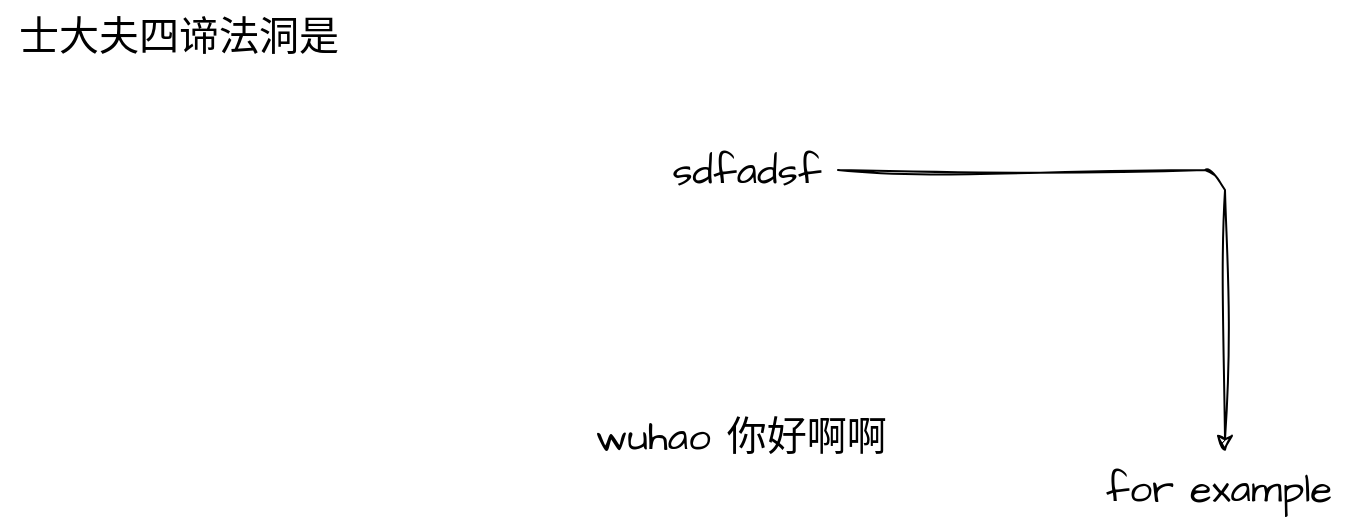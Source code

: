 <mxfile version="20.8.13" type="github">
  <diagram name="第 1 页" id="SuWY5tRmbjAR-denhEyC">
    <mxGraphModel dx="2915" dy="1149" grid="0" gridSize="10" guides="1" tooltips="1" connect="1" arrows="1" fold="1" page="0" pageScale="1" pageWidth="827" pageHeight="1169" math="0" shadow="0">
      <root>
        <mxCell id="0" />
        <mxCell id="1" parent="0" />
        <mxCell id="EzHRUMghn_3tHymHahKF-5" style="edgeStyle=orthogonalEdgeStyle;sketch=1;hachureGap=4;jiggle=2;curveFitting=1;orthogonalLoop=1;jettySize=auto;html=1;fontFamily=Architects Daughter;fontSource=https%3A%2F%2Ffonts.googleapis.com%2Fcss%3Ffamily%3DArchitects%2BDaughter;fontSize=16;" edge="1" parent="1" source="EzHRUMghn_3tHymHahKF-1" target="EzHRUMghn_3tHymHahKF-4">
          <mxGeometry relative="1" as="geometry" />
        </mxCell>
        <mxCell id="EzHRUMghn_3tHymHahKF-1" value="sdfadsf" style="text;html=1;align=center;verticalAlign=middle;resizable=0;points=[];autosize=1;strokeColor=none;fillColor=none;fontSize=20;fontFamily=Architects Daughter;" vertex="1" parent="1">
          <mxGeometry x="64" y="229" width="93" height="36" as="geometry" />
        </mxCell>
        <mxCell id="EzHRUMghn_3tHymHahKF-2" value="wuhao 你好啊啊" style="text;html=1;align=center;verticalAlign=middle;resizable=0;points=[];autosize=1;strokeColor=none;fillColor=none;fontSize=20;fontFamily=Architects Daughter;" vertex="1" parent="1">
          <mxGeometry x="26" y="362" width="164" height="36" as="geometry" />
        </mxCell>
        <mxCell id="EzHRUMghn_3tHymHahKF-3" value="士大夫四谛法洞是" style="text;html=1;align=center;verticalAlign=middle;resizable=0;points=[];autosize=1;strokeColor=none;fillColor=none;fontSize=20;fontFamily=Architects Daughter;" vertex="1" parent="1">
          <mxGeometry x="-262" y="162" width="178" height="36" as="geometry" />
        </mxCell>
        <mxCell id="EzHRUMghn_3tHymHahKF-4" value="for example&amp;nbsp;" style="text;html=1;align=center;verticalAlign=middle;resizable=0;points=[];autosize=1;strokeColor=none;fillColor=none;fontSize=20;fontFamily=Architects Daughter;" vertex="1" parent="1">
          <mxGeometry x="281" y="388" width="139" height="36" as="geometry" />
        </mxCell>
      </root>
    </mxGraphModel>
  </diagram>
</mxfile>
